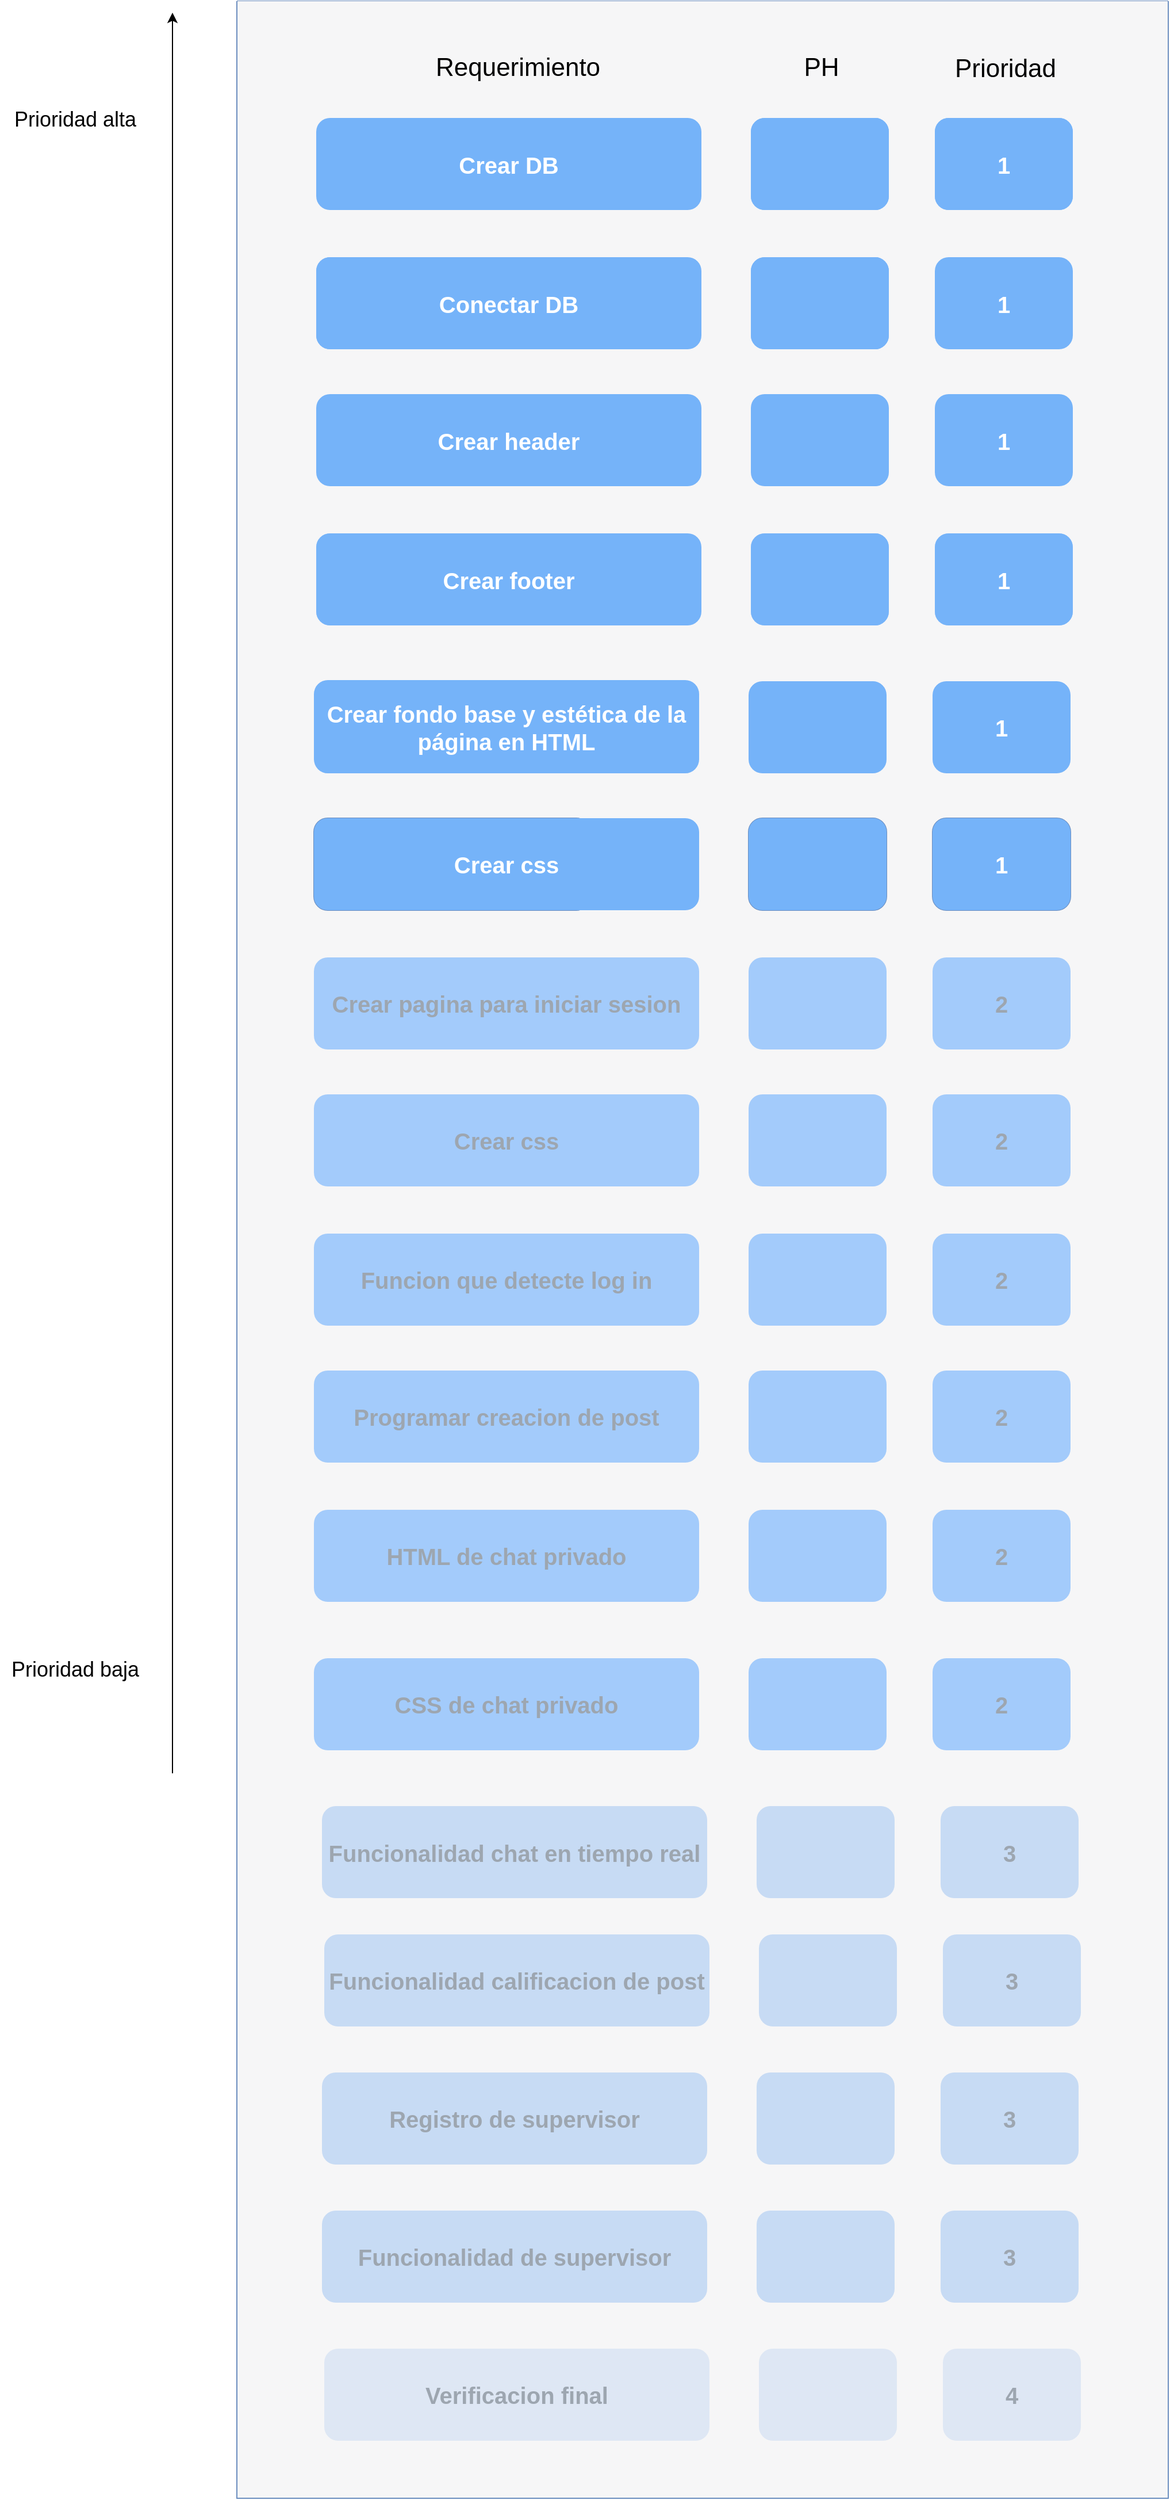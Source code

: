 <mxfile version="21.2.1" type="device">
  <diagram name="Página-1" id="RsbUo45nK9ZGqPTnQo_J">
    <mxGraphModel dx="1360" dy="1670" grid="1" gridSize="10" guides="1" tooltips="1" connect="1" arrows="1" fold="1" page="1" pageScale="1" pageWidth="111100" pageHeight="11100" math="0" shadow="0">
      <root>
        <mxCell id="0" />
        <mxCell id="1" parent="0" />
        <mxCell id="WtdKKoojwQclWSVPvxIC-62" value="" style="swimlane;startSize=0;fillColor=none;strokeColor=#6c8ebf;gradientColor=none;swimlaneFillColor=#f6f6f7;" parent="1" vertex="1">
          <mxGeometry x="836" y="250" width="810" height="2170" as="geometry" />
        </mxCell>
        <mxCell id="WtdKKoojwQclWSVPvxIC-59" value="&lt;font style=&quot;font-size: 22px;&quot;&gt;Requerimiento&lt;/font&gt;" style="text;html=1;align=center;verticalAlign=middle;resizable=0;points=[];autosize=1;strokeColor=none;fillColor=none;" parent="WtdKKoojwQclWSVPvxIC-62" vertex="1">
          <mxGeometry x="159" y="37.5" width="170" height="40" as="geometry" />
        </mxCell>
        <mxCell id="WtdKKoojwQclWSVPvxIC-60" value="&lt;font style=&quot;font-size: 22px;&quot;&gt;PH&lt;/font&gt;" style="text;html=1;align=center;verticalAlign=middle;resizable=0;points=[];autosize=1;strokeColor=none;fillColor=none;" parent="WtdKKoojwQclWSVPvxIC-62" vertex="1">
          <mxGeometry x="483" y="37.5" width="50" height="40" as="geometry" />
        </mxCell>
        <mxCell id="WtdKKoojwQclWSVPvxIC-61" value="&lt;font style=&quot;font-size: 22px;&quot;&gt;Prioridad&lt;/font&gt;" style="text;html=1;align=center;verticalAlign=middle;resizable=0;points=[];autosize=1;strokeColor=none;fillColor=none;" parent="WtdKKoojwQclWSVPvxIC-62" vertex="1">
          <mxGeometry x="613" y="38.5" width="110" height="40" as="geometry" />
        </mxCell>
        <mxCell id="WtdKKoojwQclWSVPvxIC-25" value="&lt;font color=&quot;#ffffff&quot;&gt;Crear fondo base y estética de la página en HTML&lt;/font&gt;" style="rounded=1;whiteSpace=wrap;html=1;fillColor=#75B3F9;fontColor=#9da6b0;strokeColor=none;gradientColor=none;fontSize=20;fontStyle=1;imageWidth=59;" parent="WtdKKoojwQclWSVPvxIC-62" vertex="1">
          <mxGeometry x="67" y="590" width="335" height="81" as="geometry" />
        </mxCell>
        <mxCell id="WtdKKoojwQclWSVPvxIC-26" value="" style="rounded=1;whiteSpace=wrap;html=1;fillColor=#75B3F9;fontColor=#9da6b0;strokeColor=none;gradientColor=none;fontSize=20;fontStyle=1" parent="WtdKKoojwQclWSVPvxIC-62" vertex="1">
          <mxGeometry x="445" y="591" width="120" height="80" as="geometry" />
        </mxCell>
        <mxCell id="WtdKKoojwQclWSVPvxIC-27" value="&lt;font color=&quot;#ffffff&quot;&gt;1&lt;/font&gt;" style="rounded=1;whiteSpace=wrap;html=1;fillColor=#75B3F9;fontColor=#9da6b0;strokeColor=none;gradientColor=none;fontSize=20;fontStyle=1" parent="WtdKKoojwQclWSVPvxIC-62" vertex="1">
          <mxGeometry x="605" y="591" width="120" height="80" as="geometry" />
        </mxCell>
        <mxCell id="WtdKKoojwQclWSVPvxIC-28" value="Crear func. advertencia" style="rounded=1;whiteSpace=wrap;html=1;fillColor=#A3CBFB;gradientColor=none;strokeColor=#6c8ebf;fontSize=20;fontStyle=1;fontColor=#9da6b0;imageWidth=59;" parent="WtdKKoojwQclWSVPvxIC-62" vertex="1">
          <mxGeometry x="67" y="710" width="240" height="80" as="geometry" />
        </mxCell>
        <mxCell id="WtdKKoojwQclWSVPvxIC-29" value="" style="rounded=1;whiteSpace=wrap;html=1;fillColor=#A3CBFB;gradientColor=none;strokeColor=#6c8ebf;fontSize=20;fontStyle=1;fontColor=#9da6b0;" parent="WtdKKoojwQclWSVPvxIC-62" vertex="1">
          <mxGeometry x="445" y="710" width="120" height="80" as="geometry" />
        </mxCell>
        <mxCell id="WtdKKoojwQclWSVPvxIC-30" value="" style="rounded=1;whiteSpace=wrap;html=1;fillColor=#A3CBFB;gradientColor=none;strokeColor=#6c8ebf;fontSize=20;fontStyle=1;fontColor=#9da6b0;" parent="WtdKKoojwQclWSVPvxIC-62" vertex="1">
          <mxGeometry x="605" y="710" width="120" height="80" as="geometry" />
        </mxCell>
        <mxCell id="WtdKKoojwQclWSVPvxIC-31" value="Crear pagina para iniciar sesion" style="rounded=1;whiteSpace=wrap;html=1;fillColor=#A3CBFB;gradientColor=none;strokeColor=none;fontSize=20;fontStyle=1;fontColor=#9da6b0;imageWidth=59;" parent="WtdKKoojwQclWSVPvxIC-62" vertex="1">
          <mxGeometry x="67" y="831" width="335" height="80" as="geometry" />
        </mxCell>
        <mxCell id="WtdKKoojwQclWSVPvxIC-32" value="" style="rounded=1;whiteSpace=wrap;html=1;fillColor=#A3CBFB;gradientColor=none;strokeColor=none;fontSize=20;fontStyle=1;fontColor=#9da6b0;" parent="WtdKKoojwQclWSVPvxIC-62" vertex="1">
          <mxGeometry x="445" y="831" width="120" height="80" as="geometry" />
        </mxCell>
        <mxCell id="WtdKKoojwQclWSVPvxIC-33" value="2" style="rounded=1;whiteSpace=wrap;html=1;fillColor=#A3CBFB;gradientColor=none;strokeColor=none;fontSize=20;fontStyle=1;fontColor=#9da6b0;" parent="WtdKKoojwQclWSVPvxIC-62" vertex="1">
          <mxGeometry x="605" y="831" width="120" height="80" as="geometry" />
        </mxCell>
        <mxCell id="WtdKKoojwQclWSVPvxIC-34" value="Crear css" style="rounded=1;whiteSpace=wrap;html=1;fillColor=#A3CBFB;gradientColor=none;strokeColor=none;fontSize=20;fontStyle=1;fontColor=#9da6b0;imageWidth=59;" parent="WtdKKoojwQclWSVPvxIC-62" vertex="1">
          <mxGeometry x="67" y="950" width="335" height="80" as="geometry" />
        </mxCell>
        <mxCell id="WtdKKoojwQclWSVPvxIC-35" value="" style="rounded=1;whiteSpace=wrap;html=1;fillColor=#A3CBFB;gradientColor=none;strokeColor=none;fontSize=20;fontStyle=1;fontColor=#9da6b0;" parent="WtdKKoojwQclWSVPvxIC-62" vertex="1">
          <mxGeometry x="445" y="950" width="120" height="80" as="geometry" />
        </mxCell>
        <mxCell id="WtdKKoojwQclWSVPvxIC-36" value="2" style="rounded=1;whiteSpace=wrap;html=1;fillColor=#A3CBFB;gradientColor=none;strokeColor=none;fontSize=20;fontStyle=1;fontColor=#9da6b0;" parent="WtdKKoojwQclWSVPvxIC-62" vertex="1">
          <mxGeometry x="605" y="950" width="120" height="80" as="geometry" />
        </mxCell>
        <mxCell id="WtdKKoojwQclWSVPvxIC-37" value="Funcion que detecte log in" style="rounded=1;whiteSpace=wrap;html=1;fillColor=#A3CBFB;strokeColor=none;gradientColor=none;fontSize=20;fontStyle=1;fontColor=#9da6b0;imageWidth=59;" parent="WtdKKoojwQclWSVPvxIC-62" vertex="1">
          <mxGeometry x="67" y="1071" width="335" height="80" as="geometry" />
        </mxCell>
        <mxCell id="WtdKKoojwQclWSVPvxIC-38" value="" style="rounded=1;whiteSpace=wrap;html=1;fillColor=#A3CBFB;strokeColor=none;gradientColor=none;fontSize=20;fontStyle=1;fontColor=#9da6b0;" parent="WtdKKoojwQclWSVPvxIC-62" vertex="1">
          <mxGeometry x="445" y="1071" width="120" height="80" as="geometry" />
        </mxCell>
        <mxCell id="WtdKKoojwQclWSVPvxIC-39" value="2" style="rounded=1;whiteSpace=wrap;html=1;fillColor=#A3CBFB;strokeColor=none;gradientColor=none;fontSize=20;fontStyle=1;fontColor=#9da6b0;" parent="WtdKKoojwQclWSVPvxIC-62" vertex="1">
          <mxGeometry x="605" y="1071" width="120" height="80" as="geometry" />
        </mxCell>
        <mxCell id="WtdKKoojwQclWSVPvxIC-40" value="Programar creacion de post" style="rounded=1;whiteSpace=wrap;html=1;fillColor=#A3CBFB;strokeColor=none;gradientColor=none;fontSize=20;fontStyle=1;fontColor=#9da6b0;imageWidth=59;" parent="WtdKKoojwQclWSVPvxIC-62" vertex="1">
          <mxGeometry x="67" y="1190" width="335" height="80" as="geometry" />
        </mxCell>
        <mxCell id="WtdKKoojwQclWSVPvxIC-41" value="" style="rounded=1;whiteSpace=wrap;html=1;fillColor=#A3CBFB;strokeColor=none;gradientColor=none;fontSize=20;fontStyle=1;fontColor=#9da6b0;" parent="WtdKKoojwQclWSVPvxIC-62" vertex="1">
          <mxGeometry x="445" y="1190" width="120" height="80" as="geometry" />
        </mxCell>
        <mxCell id="WtdKKoojwQclWSVPvxIC-42" value="2" style="rounded=1;whiteSpace=wrap;html=1;fillColor=#A3CBFB;strokeColor=none;gradientColor=none;fontSize=20;fontStyle=1;fontColor=#9da6b0;" parent="WtdKKoojwQclWSVPvxIC-62" vertex="1">
          <mxGeometry x="605" y="1190" width="120" height="80" as="geometry" />
        </mxCell>
        <mxCell id="WtdKKoojwQclWSVPvxIC-43" value="HTML de chat privado" style="rounded=1;whiteSpace=wrap;html=1;fillColor=#A3CBFB;strokeColor=none;gradientColor=none;fontSize=20;fontStyle=1;fontColor=#9da6b0;imageWidth=59;" parent="WtdKKoojwQclWSVPvxIC-62" vertex="1">
          <mxGeometry x="67" y="1311" width="335" height="80" as="geometry" />
        </mxCell>
        <mxCell id="RWWbqGLAIMlPBfHMasml-1" value="CSS de chat privado" style="rounded=1;whiteSpace=wrap;html=1;fillColor=#A3CBFB;strokeColor=none;gradientColor=none;fontSize=20;fontStyle=1;fontColor=#9da6b0;imageWidth=59;" vertex="1" parent="WtdKKoojwQclWSVPvxIC-62">
          <mxGeometry x="67" y="1440" width="335" height="80" as="geometry" />
        </mxCell>
        <mxCell id="WtdKKoojwQclWSVPvxIC-44" value="" style="rounded=1;whiteSpace=wrap;html=1;fillColor=#A3CBFB;strokeColor=none;gradientColor=none;fontSize=20;fontStyle=1;fontColor=#9da6b0;" parent="WtdKKoojwQclWSVPvxIC-62" vertex="1">
          <mxGeometry x="445" y="1311" width="120" height="80" as="geometry" />
        </mxCell>
        <mxCell id="RWWbqGLAIMlPBfHMasml-2" value="" style="rounded=1;whiteSpace=wrap;html=1;fillColor=#A3CBFB;strokeColor=none;gradientColor=none;fontSize=20;fontStyle=1;fontColor=#9da6b0;" vertex="1" parent="WtdKKoojwQclWSVPvxIC-62">
          <mxGeometry x="445" y="1440" width="120" height="80" as="geometry" />
        </mxCell>
        <mxCell id="WtdKKoojwQclWSVPvxIC-45" value="2" style="rounded=1;whiteSpace=wrap;html=1;fillColor=#A3CBFB;strokeColor=none;gradientColor=none;fontSize=20;fontStyle=1;fontColor=#9da6b0;" parent="WtdKKoojwQclWSVPvxIC-62" vertex="1">
          <mxGeometry x="605" y="1311" width="120" height="80" as="geometry" />
        </mxCell>
        <mxCell id="RWWbqGLAIMlPBfHMasml-3" value="2" style="rounded=1;whiteSpace=wrap;html=1;fillColor=#A3CBFB;strokeColor=none;gradientColor=none;fontSize=20;fontStyle=1;fontColor=#9da6b0;" vertex="1" parent="WtdKKoojwQclWSVPvxIC-62">
          <mxGeometry x="605" y="1440" width="120" height="80" as="geometry" />
        </mxCell>
        <mxCell id="WtdKKoojwQclWSVPvxIC-65" value="&lt;font color=&quot;#ffffff&quot;&gt;Crear css&lt;/font&gt;" style="rounded=1;whiteSpace=wrap;html=1;fillColor=#75B3F9;gradientColor=none;strokeColor=none;fontSize=20;fontStyle=1;fontColor=#9da6b0;imageWidth=59;" parent="WtdKKoojwQclWSVPvxIC-62" vertex="1">
          <mxGeometry x="67" y="710" width="335" height="80" as="geometry" />
        </mxCell>
        <mxCell id="WtdKKoojwQclWSVPvxIC-66" value="" style="rounded=1;whiteSpace=wrap;html=1;fillColor=#75B3F9;gradientColor=none;strokeColor=none;fontSize=20;fontStyle=1;fontColor=#9da6b0;" parent="WtdKKoojwQclWSVPvxIC-62" vertex="1">
          <mxGeometry x="445" y="710" width="120" height="80" as="geometry" />
        </mxCell>
        <mxCell id="WtdKKoojwQclWSVPvxIC-67" value="&lt;font color=&quot;#ffffff&quot;&gt;1&lt;/font&gt;" style="rounded=1;whiteSpace=wrap;html=1;fillColor=#75B3F9;gradientColor=none;strokeColor=none;fontSize=20;fontStyle=1;fontColor=#9da6b0;" parent="WtdKKoojwQclWSVPvxIC-62" vertex="1">
          <mxGeometry x="605" y="710" width="120" height="80" as="geometry" />
        </mxCell>
        <mxCell id="RWWbqGLAIMlPBfHMasml-16" value="Funcionalidad chat en tiempo real" style="rounded=1;whiteSpace=wrap;html=1;fillColor=#C7DBF4;strokeColor=none;gradientColor=none;fontSize=20;fontStyle=1;fontColor=#9da6b0;imageWidth=59;" vertex="1" parent="WtdKKoojwQclWSVPvxIC-62">
          <mxGeometry x="74" y="1568.5" width="335" height="80" as="geometry" />
        </mxCell>
        <mxCell id="RWWbqGLAIMlPBfHMasml-17" value="" style="rounded=1;whiteSpace=wrap;html=1;fillColor=#C7DBF4;strokeColor=none;gradientColor=none;fontSize=20;fontStyle=1;fontColor=#9da6b0;" vertex="1" parent="WtdKKoojwQclWSVPvxIC-62">
          <mxGeometry x="452" y="1568.5" width="120" height="80" as="geometry" />
        </mxCell>
        <mxCell id="RWWbqGLAIMlPBfHMasml-18" value="3" style="rounded=1;whiteSpace=wrap;html=1;fillColor=#C7DBF4;strokeColor=none;gradientColor=none;fontSize=20;fontStyle=1;fontColor=#9da6b0;" vertex="1" parent="WtdKKoojwQclWSVPvxIC-62">
          <mxGeometry x="612" y="1568.5" width="120" height="80" as="geometry" />
        </mxCell>
        <mxCell id="RWWbqGLAIMlPBfHMasml-25" value="Funcionalidad calificacion de post" style="rounded=1;whiteSpace=wrap;html=1;fillColor=#C7DBF4;strokeColor=none;gradientColor=none;fontSize=20;fontStyle=1;fontColor=#9da6b0;imageWidth=59;" vertex="1" parent="WtdKKoojwQclWSVPvxIC-62">
          <mxGeometry x="76" y="1680" width="335" height="80" as="geometry" />
        </mxCell>
        <mxCell id="RWWbqGLAIMlPBfHMasml-26" value="" style="rounded=1;whiteSpace=wrap;html=1;fillColor=#C7DBF4;strokeColor=none;gradientColor=none;fontSize=20;fontStyle=1;fontColor=#9da6b0;" vertex="1" parent="WtdKKoojwQclWSVPvxIC-62">
          <mxGeometry x="454" y="1680" width="120" height="80" as="geometry" />
        </mxCell>
        <mxCell id="RWWbqGLAIMlPBfHMasml-27" value="3" style="rounded=1;whiteSpace=wrap;html=1;fillColor=#C7DBF4;strokeColor=none;gradientColor=none;fontSize=20;fontStyle=1;fontColor=#9da6b0;" vertex="1" parent="WtdKKoojwQclWSVPvxIC-62">
          <mxGeometry x="614" y="1680" width="120" height="80" as="geometry" />
        </mxCell>
        <mxCell id="RWWbqGLAIMlPBfHMasml-34" value="Registro de supervisor" style="rounded=1;whiteSpace=wrap;html=1;fillColor=#C7DBF4;strokeColor=none;gradientColor=none;fontSize=20;fontStyle=1;fontColor=#9da6b0;imageWidth=59;" vertex="1" parent="WtdKKoojwQclWSVPvxIC-62">
          <mxGeometry x="74" y="1800" width="335" height="80" as="geometry" />
        </mxCell>
        <mxCell id="RWWbqGLAIMlPBfHMasml-35" value="" style="rounded=1;whiteSpace=wrap;html=1;fillColor=#C7DBF4;strokeColor=none;gradientColor=none;fontSize=20;fontStyle=1;fontColor=#9da6b0;" vertex="1" parent="WtdKKoojwQclWSVPvxIC-62">
          <mxGeometry x="452" y="1800" width="120" height="80" as="geometry" />
        </mxCell>
        <mxCell id="RWWbqGLAIMlPBfHMasml-36" value="3" style="rounded=1;whiteSpace=wrap;html=1;fillColor=#C7DBF4;strokeColor=none;gradientColor=none;fontSize=20;fontStyle=1;fontColor=#9da6b0;" vertex="1" parent="WtdKKoojwQclWSVPvxIC-62">
          <mxGeometry x="612" y="1800" width="120" height="80" as="geometry" />
        </mxCell>
        <mxCell id="RWWbqGLAIMlPBfHMasml-37" value="Funcionalidad de supervisor" style="rounded=1;whiteSpace=wrap;html=1;fillColor=#C7DBF4;strokeColor=none;gradientColor=none;fontSize=20;fontStyle=1;fontColor=#9da6b0;imageWidth=59;" vertex="1" parent="WtdKKoojwQclWSVPvxIC-62">
          <mxGeometry x="74" y="1920" width="335" height="80" as="geometry" />
        </mxCell>
        <mxCell id="RWWbqGLAIMlPBfHMasml-38" value="" style="rounded=1;whiteSpace=wrap;html=1;fillColor=#C7DBF4;strokeColor=none;gradientColor=none;fontSize=20;fontStyle=1;fontColor=#9da6b0;" vertex="1" parent="WtdKKoojwQclWSVPvxIC-62">
          <mxGeometry x="452" y="1920" width="120" height="80" as="geometry" />
        </mxCell>
        <mxCell id="RWWbqGLAIMlPBfHMasml-39" value="3" style="rounded=1;whiteSpace=wrap;html=1;fillColor=#C7DBF4;strokeColor=none;gradientColor=none;fontSize=20;fontStyle=1;fontColor=#9da6b0;" vertex="1" parent="WtdKKoojwQclWSVPvxIC-62">
          <mxGeometry x="612" y="1920" width="120" height="80" as="geometry" />
        </mxCell>
        <mxCell id="RWWbqGLAIMlPBfHMasml-40" value="Verificacion final" style="rounded=1;whiteSpace=wrap;html=1;fillColor=#DEE7F4;strokeColor=none;gradientColor=none;fontSize=20;fontStyle=1;fontColor=#9da6b0;imageWidth=59;" vertex="1" parent="WtdKKoojwQclWSVPvxIC-62">
          <mxGeometry x="76" y="2040" width="335" height="80" as="geometry" />
        </mxCell>
        <mxCell id="RWWbqGLAIMlPBfHMasml-41" value="" style="rounded=1;whiteSpace=wrap;html=1;fillColor=#DEE7F4;strokeColor=none;gradientColor=none;fontSize=20;fontStyle=1;fontColor=#9da6b0;" vertex="1" parent="WtdKKoojwQclWSVPvxIC-62">
          <mxGeometry x="454" y="2040" width="120" height="80" as="geometry" />
        </mxCell>
        <mxCell id="RWWbqGLAIMlPBfHMasml-42" value="4" style="rounded=1;whiteSpace=wrap;html=1;fillColor=#DEE7F4;strokeColor=none;gradientColor=none;fontSize=20;fontStyle=1;fontColor=#9da6b0;" vertex="1" parent="WtdKKoojwQclWSVPvxIC-62">
          <mxGeometry x="614" y="2040" width="120" height="80" as="geometry" />
        </mxCell>
        <mxCell id="WtdKKoojwQclWSVPvxIC-1" value="Crear DB" style="rounded=1;whiteSpace=wrap;html=1;fillColor=#75b3f9;fontColor=#ffffff;strokeColor=none;gradientColor=none;fontSize=20;fontStyle=1;imageWidth=59;" parent="1" vertex="1">
          <mxGeometry x="905" y="351.5" width="335" height="80" as="geometry" />
        </mxCell>
        <mxCell id="WtdKKoojwQclWSVPvxIC-2" value="" style="rounded=1;whiteSpace=wrap;html=1;fillColor=#75b3f9;fontColor=#ffffff;strokeColor=none;fontSize=20;fontStyle=1" parent="1" vertex="1">
          <mxGeometry x="1283" y="351.5" width="120" height="80" as="geometry" />
        </mxCell>
        <mxCell id="WtdKKoojwQclWSVPvxIC-3" value="" style="rounded=1;whiteSpace=wrap;html=1;fillColor=#75b3f9;fontColor=#ffffff;strokeColor=none;fontSize=20;fontStyle=1" parent="1" vertex="1">
          <mxGeometry x="1443" y="351.5" width="120" height="80" as="geometry" />
        </mxCell>
        <mxCell id="WtdKKoojwQclWSVPvxIC-13" value="" style="rounded=1;whiteSpace=wrap;html=1;fillColor=#75b3f9;fontColor=#ffffff;strokeColor=none;fontSize=20;fontStyle=1;imageWidth=59;" parent="1" vertex="1">
          <mxGeometry x="905" y="472.5" width="240" height="80" as="geometry" />
        </mxCell>
        <mxCell id="WtdKKoojwQclWSVPvxIC-14" value="" style="rounded=1;whiteSpace=wrap;html=1;fillColor=#75b3f9;fontColor=#ffffff;strokeColor=none;fontSize=20;fontStyle=1" parent="1" vertex="1">
          <mxGeometry x="1283" y="472.5" width="120" height="80" as="geometry" />
        </mxCell>
        <mxCell id="WtdKKoojwQclWSVPvxIC-15" value="1" style="rounded=1;whiteSpace=wrap;html=1;fillColor=#75b3f9;fontColor=#ffffff;strokeColor=none;gradientColor=none;fontSize=20;fontStyle=1" parent="1" vertex="1">
          <mxGeometry x="1443" y="472.5" width="120" height="80" as="geometry" />
        </mxCell>
        <mxCell id="WtdKKoojwQclWSVPvxIC-16" value="Crear header" style="rounded=1;whiteSpace=wrap;html=1;fillColor=#75b3f9;fontColor=#ffffff;strokeColor=none;gradientColor=none;fontSize=20;fontStyle=1;imageWidth=59;" parent="1" vertex="1">
          <mxGeometry x="905" y="591.5" width="335" height="80" as="geometry" />
        </mxCell>
        <mxCell id="WtdKKoojwQclWSVPvxIC-17" value="" style="rounded=1;whiteSpace=wrap;html=1;fillColor=#75b3f9;fontColor=#ffffff;strokeColor=none;gradientColor=none;fontSize=20;fontStyle=1" parent="1" vertex="1">
          <mxGeometry x="1283" y="591.5" width="120" height="80" as="geometry" />
        </mxCell>
        <mxCell id="WtdKKoojwQclWSVPvxIC-18" value="1" style="rounded=1;whiteSpace=wrap;html=1;fillColor=#75b3f9;fontColor=#ffffff;strokeColor=none;gradientColor=none;fontSize=20;fontStyle=1" parent="1" vertex="1">
          <mxGeometry x="1443" y="591.5" width="120" height="80" as="geometry" />
        </mxCell>
        <mxCell id="WtdKKoojwQclWSVPvxIC-19" value="" style="rounded=1;whiteSpace=wrap;html=1;fillColor=#a3cbfb;fontColor=#ffffff;strokeColor=none;fontSize=20;fontStyle=1;gradientColor=none;imageWidth=59;" parent="1" vertex="1">
          <mxGeometry x="905" y="712.5" width="240" height="80" as="geometry" />
        </mxCell>
        <mxCell id="WtdKKoojwQclWSVPvxIC-20" value="" style="rounded=1;whiteSpace=wrap;html=1;fillColor=#a3cbfb;fontColor=#ffffff;strokeColor=none;fontSize=20;fontStyle=1;gradientColor=none;" parent="1" vertex="1">
          <mxGeometry x="1283" y="712.5" width="120" height="80" as="geometry" />
        </mxCell>
        <mxCell id="WtdKKoojwQclWSVPvxIC-21" value="" style="rounded=1;whiteSpace=wrap;html=1;fillColor=#a3cbfb;fontColor=#ffffff;strokeColor=none;fontSize=20;fontStyle=1;gradientColor=none;" parent="1" vertex="1">
          <mxGeometry x="1443" y="712.5" width="120" height="80" as="geometry" />
        </mxCell>
        <mxCell id="WtdKKoojwQclWSVPvxIC-48" value="" style="rounded=1;whiteSpace=wrap;html=1;fillColor=#75b3f9;fontColor=#ffffff;strokeColor=none;gradientColor=none;fontSize=20;fontStyle=1" parent="1" vertex="1">
          <mxGeometry x="1283" y="351.5" width="120" height="80" as="geometry" />
        </mxCell>
        <mxCell id="WtdKKoojwQclWSVPvxIC-49" value="1" style="rounded=1;whiteSpace=wrap;html=1;fillColor=#75b3f9;fontColor=#ffffff;strokeColor=none;gradientColor=none;fontSize=20;fontStyle=1" parent="1" vertex="1">
          <mxGeometry x="1443" y="351.5" width="120" height="80" as="geometry" />
        </mxCell>
        <mxCell id="WtdKKoojwQclWSVPvxIC-50" value="Conectar DB" style="rounded=1;whiteSpace=wrap;html=1;fillColor=#75b3f9;fontColor=#ffffff;strokeColor=none;gradientColor=none;fontStyle=1;fontSize=20;imageWidth=59;" parent="1" vertex="1">
          <mxGeometry x="905" y="472.5" width="335" height="80" as="geometry" />
        </mxCell>
        <mxCell id="WtdKKoojwQclWSVPvxIC-51" value="" style="rounded=1;whiteSpace=wrap;html=1;fillColor=#75b3f9;fontColor=#ffffff;strokeColor=none;gradientColor=none;fontSize=20;fontStyle=1" parent="1" vertex="1">
          <mxGeometry x="1283" y="472.5" width="120" height="80" as="geometry" />
        </mxCell>
        <mxCell id="WtdKKoojwQclWSVPvxIC-52" value="Crear footer" style="rounded=1;whiteSpace=wrap;html=1;fillColor=#75B3F9;fontColor=#ffffff;strokeColor=none;gradientColor=none;fontSize=20;fontStyle=1;imageWidth=59;" parent="1" vertex="1">
          <mxGeometry x="905" y="712.5" width="335" height="80" as="geometry" />
        </mxCell>
        <mxCell id="WtdKKoojwQclWSVPvxIC-53" value="" style="rounded=1;whiteSpace=wrap;html=1;fillColor=#75B3F9;fontColor=#ffffff;strokeColor=none;gradientColor=none;fontSize=20;fontStyle=1" parent="1" vertex="1">
          <mxGeometry x="1283" y="712.5" width="120" height="80" as="geometry" />
        </mxCell>
        <mxCell id="WtdKKoojwQclWSVPvxIC-54" value="1" style="rounded=1;whiteSpace=wrap;html=1;fillColor=#75B3F9;fontColor=#ffffff;strokeColor=none;gradientColor=none;fontSize=20;fontStyle=1" parent="1" vertex="1">
          <mxGeometry x="1443" y="712.5" width="120" height="80" as="geometry" />
        </mxCell>
        <mxCell id="WtdKKoojwQclWSVPvxIC-68" value="" style="endArrow=none;html=1;rounded=0;startArrow=classic;startFill=1;endFill=0;" parent="1" edge="1">
          <mxGeometry width="50" height="50" relative="1" as="geometry">
            <mxPoint x="780" y="260" as="sourcePoint" />
            <mxPoint x="780" y="1790" as="targetPoint" />
          </mxGeometry>
        </mxCell>
        <mxCell id="WtdKKoojwQclWSVPvxIC-69" value="&lt;font style=&quot;font-size: 18px;&quot;&gt;Prioridad alta&lt;/font&gt;" style="text;html=1;align=center;verticalAlign=middle;resizable=0;points=[];autosize=1;strokeColor=none;fillColor=none;" parent="1" vertex="1">
          <mxGeometry x="630" y="333" width="130" height="40" as="geometry" />
        </mxCell>
        <mxCell id="WtdKKoojwQclWSVPvxIC-70" value="&lt;font style=&quot;font-size: 18px;&quot;&gt;Prioridad baja&lt;/font&gt;" style="text;html=1;align=center;verticalAlign=middle;resizable=0;points=[];autosize=1;strokeColor=none;fillColor=none;" parent="1" vertex="1">
          <mxGeometry x="630" y="1680" width="130" height="40" as="geometry" />
        </mxCell>
      </root>
    </mxGraphModel>
  </diagram>
</mxfile>
